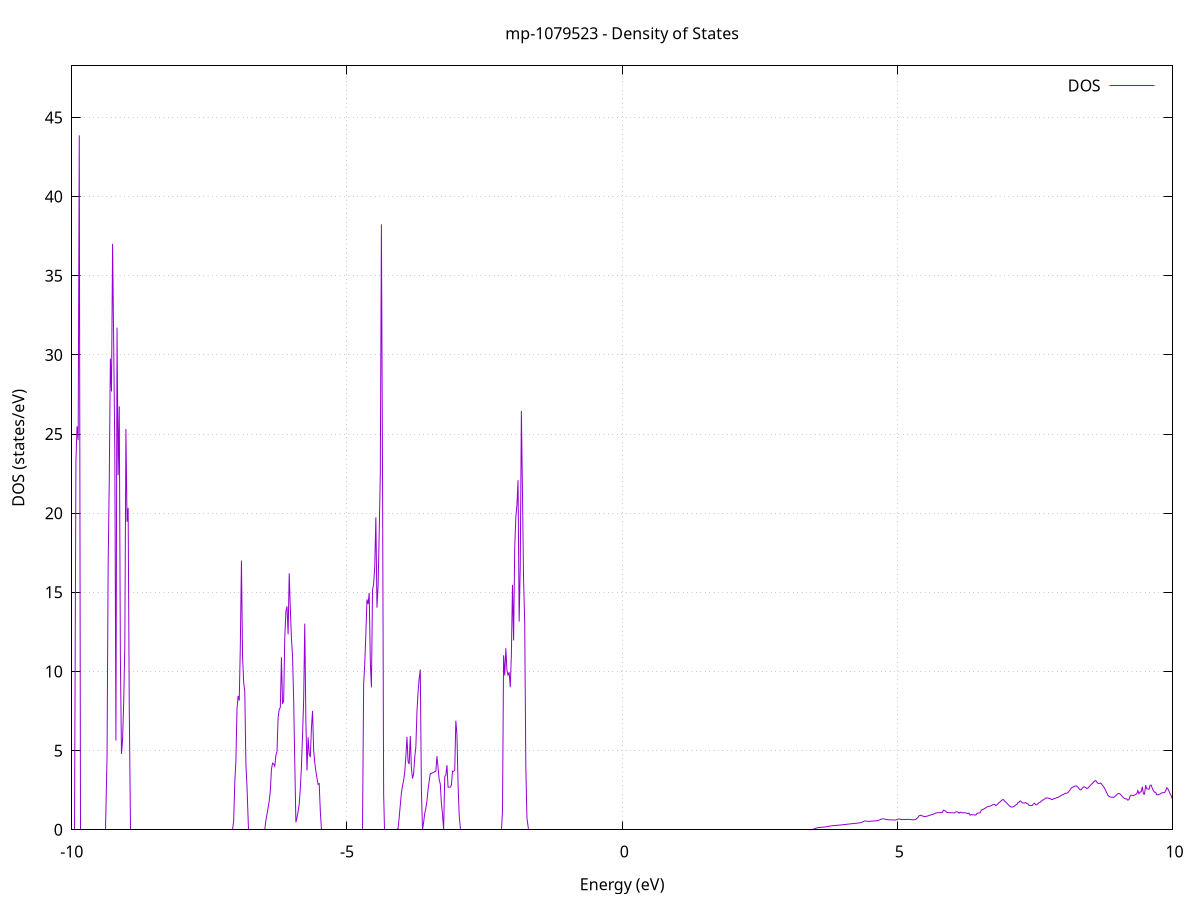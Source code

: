 set title 'mp-1079523 - Density of States'
set xlabel 'Energy (eV)'
set ylabel 'DOS (states/eV)'
set grid
set xrange [-10:10]
set yrange [0:48.259]
set xzeroaxis lt -1
set terminal png size 800,600
set output 'mp-1079523_dos_gnuplot.png'
plot '-' using 1:2 with lines title 'DOS'
-23.286300 0.000000
-23.266100 0.000000
-23.245900 0.000000
-23.225800 0.000000
-23.205600 0.000000
-23.185400 0.000000
-23.165200 0.000000
-23.145000 0.000000
-23.124800 0.000000
-23.104700 0.000000
-23.084500 0.000000
-23.064300 0.000000
-23.044100 0.000000
-23.023900 0.000000
-23.003700 0.000000
-22.983600 0.000000
-22.963400 0.000000
-22.943200 0.000000
-22.923000 0.000000
-22.902800 0.000000
-22.882600 0.000000
-22.862400 0.000000
-22.842300 0.000000
-22.822100 0.000000
-22.801900 0.000000
-22.781700 0.000000
-22.761500 0.000000
-22.741300 0.000000
-22.721200 0.000000
-22.701000 0.000000
-22.680800 0.000000
-22.660600 0.000000
-22.640400 0.000000
-22.620200 0.000000
-22.600100 0.000000
-22.579900 0.000000
-22.559700 0.000000
-22.539500 0.000000
-22.519300 0.000000
-22.499100 0.000000
-22.479000 0.000000
-22.458800 0.000000
-22.438600 0.000000
-22.418400 0.000000
-22.398200 0.000000
-22.378000 0.000000
-22.357900 0.000000
-22.337700 0.000000
-22.317500 0.000000
-22.297300 0.000000
-22.277100 0.000000
-22.256900 0.000000
-22.236800 0.000000
-22.216600 0.000000
-22.196400 0.000000
-22.176200 0.000000
-22.156000 0.000000
-22.135800 0.000000
-22.115700 0.000000
-22.095500 0.000000
-22.075300 0.000000
-22.055100 0.000000
-22.034900 0.000000
-22.014700 0.000000
-21.994500 0.000000
-21.974400 0.000000
-21.954200 0.000000
-21.934000 0.000000
-21.913800 0.000000
-21.893600 0.000000
-21.873400 0.000000
-21.853300 0.000000
-21.833100 0.000000
-21.812900 0.000000
-21.792700 0.000000
-21.772500 0.000000
-21.752300 0.000000
-21.732200 0.000000
-21.712000 0.000000
-21.691800 0.000000
-21.671600 0.000000
-21.651400 0.000000
-21.631200 0.000000
-21.611100 0.000000
-21.590900 0.000000
-21.570700 0.000000
-21.550500 0.000000
-21.530300 0.000000
-21.510100 0.000000
-21.490000 0.000000
-21.469800 0.000000
-21.449600 0.211000
-21.429400 6.066300
-21.409200 12.616200
-21.389000 24.494700
-21.368900 66.266700
-21.348700 9.646300
-21.328500 0.000000
-21.308300 0.000000
-21.288100 0.000000
-21.267900 0.000000
-21.247800 0.000000
-21.227600 0.000000
-21.207400 0.000000
-21.187200 0.000000
-21.167000 0.000000
-21.146800 0.000000
-21.126600 0.000000
-21.106500 0.000000
-21.086300 0.000000
-21.066100 0.000000
-21.045900 0.000000
-21.025700 26.030100
-21.005500 40.804500
-20.985400 0.000000
-20.965200 0.000000
-20.945000 0.000000
-20.924800 0.000000
-20.904600 0.000000
-20.884400 0.000000
-20.864300 0.000000
-20.844100 0.000000
-20.823900 0.000000
-20.803700 0.000000
-20.783500 0.000000
-20.763300 0.000000
-20.743200 0.000000
-20.723000 0.000000
-20.702800 0.000000
-20.682600 0.000000
-20.662400 0.000000
-20.642200 0.000000
-20.622100 0.000000
-20.601900 0.000000
-20.581700 17.194400
-20.561500 79.874900
-20.541300 0.000000
-20.521100 0.000000
-20.501000 0.000000
-20.480800 0.000000
-20.460600 0.000000
-20.440400 0.000000
-20.420200 0.000000
-20.400000 0.000000
-20.379900 0.000000
-20.359700 0.000000
-20.339500 0.000000
-20.319300 0.000000
-20.299100 0.000000
-20.278900 15.140600
-20.258700 29.207700
-20.238600 37.975900
-20.218400 0.000000
-20.198200 0.000000
-20.178000 0.000000
-20.157800 0.000000
-20.137600 0.000000
-20.117500 0.000000
-20.097300 0.000000
-20.077100 0.000000
-20.056900 0.000000
-20.036700 0.000000
-20.016500 0.000000
-19.996400 0.000000
-19.976200 0.000000
-19.956000 0.000000
-19.935800 0.000000
-19.915600 0.000000
-19.895400 0.000000
-19.875300 0.000000
-19.855100 0.000000
-19.834900 0.000000
-19.814700 0.000000
-19.794500 0.000000
-19.774300 0.000000
-19.754200 0.000000
-19.734000 0.000000
-19.713800 0.000000
-19.693600 0.000000
-19.673400 0.000000
-19.653200 0.000000
-19.633100 0.000000
-19.612900 0.000000
-19.592700 0.000000
-19.572500 0.000000
-19.552300 0.000000
-19.532100 0.000000
-19.512000 0.000000
-19.491800 0.000000
-19.471600 0.000000
-19.451400 0.000000
-19.431200 0.000000
-19.411000 0.000000
-19.390900 0.000000
-19.370700 0.000000
-19.350500 0.000000
-19.330300 0.000000
-19.310100 0.000000
-19.289900 0.000000
-19.269700 0.000000
-19.249600 0.000000
-19.229400 0.000000
-19.209200 0.000000
-19.189000 0.000000
-19.168800 0.000000
-19.148600 0.000000
-19.128500 0.000000
-19.108300 0.000000
-19.088100 0.000000
-19.067900 0.000000
-19.047700 0.000000
-19.027500 0.000000
-19.007400 0.000000
-18.987200 0.000000
-18.967000 0.000000
-18.946800 0.000000
-18.926600 0.000000
-18.906400 0.000000
-18.886300 0.000000
-18.866100 0.000000
-18.845900 0.000000
-18.825700 0.000000
-18.805500 0.000000
-18.785300 0.000000
-18.765200 0.000000
-18.745000 0.000000
-18.724800 0.000000
-18.704600 0.000000
-18.684400 0.000000
-18.664200 0.000000
-18.644100 0.000000
-18.623900 0.000000
-18.603700 0.000000
-18.583500 0.000000
-18.563300 0.000000
-18.543100 0.000000
-18.523000 0.000000
-18.502800 0.000000
-18.482600 0.000000
-18.462400 0.000000
-18.442200 0.000000
-18.422000 0.000000
-18.401800 0.000000
-18.381700 0.000000
-18.361500 0.000000
-18.341300 0.000000
-18.321100 0.000000
-18.300900 0.000000
-18.280700 0.000000
-18.260600 0.000000
-18.240400 0.000000
-18.220200 0.000000
-18.200000 0.000000
-18.179800 0.000000
-18.159600 0.000000
-18.139500 0.000000
-18.119300 0.000000
-18.099100 0.000000
-18.078900 0.000000
-18.058700 0.000000
-18.038500 0.000000
-18.018400 0.000000
-17.998200 0.000000
-17.978000 0.000000
-17.957800 0.000000
-17.937600 0.000000
-17.917400 0.000000
-17.897300 0.000000
-17.877100 0.000000
-17.856900 0.000000
-17.836700 0.000000
-17.816500 0.000000
-17.796300 0.000000
-17.776200 0.000000
-17.756000 0.000000
-17.735800 0.000000
-17.715600 0.000000
-17.695400 0.000000
-17.675200 0.000000
-17.655100 0.000000
-17.634900 0.000000
-17.614700 0.000000
-17.594500 0.000000
-17.574300 0.000000
-17.554100 0.000000
-17.533900 0.000000
-17.513800 0.000000
-17.493600 0.000000
-17.473400 0.000000
-17.453200 0.000000
-17.433000 0.000000
-17.412800 0.000000
-17.392700 0.000000
-17.372500 0.000000
-17.352300 0.000000
-17.332100 0.000000
-17.311900 0.000000
-17.291700 0.000000
-17.271600 0.000000
-17.251400 0.000000
-17.231200 0.000000
-17.211000 0.000000
-17.190800 0.000000
-17.170600 0.000000
-17.150500 0.000000
-17.130300 0.000000
-17.110100 0.000000
-17.089900 0.000000
-17.069700 0.000000
-17.049500 0.000000
-17.029400 0.000000
-17.009200 0.000000
-16.989000 0.000000
-16.968800 0.000000
-16.948600 0.000000
-16.928400 0.000000
-16.908300 0.000000
-16.888100 0.000000
-16.867900 0.000000
-16.847700 0.000000
-16.827500 0.000000
-16.807300 0.000000
-16.787200 0.000000
-16.767000 0.000000
-16.746800 0.000000
-16.726600 0.000000
-16.706400 0.000000
-16.686200 0.000000
-16.666000 0.000000
-16.645900 0.000000
-16.625700 0.000000
-16.605500 0.000000
-16.585300 0.000000
-16.565100 0.000000
-16.544900 0.000000
-16.524800 0.000000
-16.504600 0.000000
-16.484400 0.000000
-16.464200 0.000000
-16.444000 0.000000
-16.423800 0.000000
-16.403700 0.000000
-16.383500 0.000000
-16.363300 0.000000
-16.343100 0.000000
-16.322900 0.000000
-16.302700 0.000000
-16.282600 0.000000
-16.262400 0.000000
-16.242200 0.000000
-16.222000 0.000000
-16.201800 0.000000
-16.181600 0.000000
-16.161500 0.000000
-16.141300 0.000000
-16.121100 0.000000
-16.100900 0.000000
-16.080700 0.000000
-16.060500 0.000000
-16.040400 0.000000
-16.020200 0.000000
-16.000000 0.000000
-15.979800 0.000000
-15.959600 0.000000
-15.939400 0.000000
-15.919300 0.000000
-15.899100 0.000000
-15.878900 0.000000
-15.858700 0.000000
-15.838500 0.000000
-15.818300 0.000000
-15.798100 0.000000
-15.778000 0.000000
-15.757800 0.000000
-15.737600 0.000000
-15.717400 0.000000
-15.697200 0.000000
-15.677000 0.000000
-15.656900 0.000000
-15.636700 0.000000
-15.616500 0.000000
-15.596300 0.000000
-15.576100 0.000000
-15.555900 0.000000
-15.535800 0.000000
-15.515600 0.000000
-15.495400 0.000000
-15.475200 0.000000
-15.455000 0.000000
-15.434800 0.000000
-15.414700 0.000000
-15.394500 0.000000
-15.374300 0.000000
-15.354100 0.000000
-15.333900 0.000000
-15.313700 0.000000
-15.293600 0.000000
-15.273400 0.000000
-15.253200 0.000000
-15.233000 0.000000
-15.212800 0.000000
-15.192600 0.000000
-15.172500 0.000000
-15.152300 0.000000
-15.132100 0.000000
-15.111900 0.000000
-15.091700 0.000000
-15.071500 0.000000
-15.051400 0.000000
-15.031200 0.000000
-15.011000 0.000000
-14.990800 0.000000
-14.970600 0.000000
-14.950400 0.000000
-14.930200 0.000000
-14.910100 0.000000
-14.889900 0.000000
-14.869700 0.000000
-14.849500 0.000000
-14.829300 0.000000
-14.809100 0.000000
-14.789000 0.000000
-14.768800 0.000000
-14.748600 0.000000
-14.728400 0.000000
-14.708200 0.000000
-14.688000 0.000000
-14.667900 0.000000
-14.647700 0.000000
-14.627500 0.000000
-14.607300 0.000000
-14.587100 0.000000
-14.566900 0.000000
-14.546800 0.000000
-14.526600 0.000000
-14.506400 0.000000
-14.486200 0.000000
-14.466000 0.000000
-14.445800 0.000000
-14.425700 0.000000
-14.405500 0.000000
-14.385300 0.000000
-14.365100 0.000000
-14.344900 0.000000
-14.324700 0.000000
-14.304600 0.000000
-14.284400 0.000000
-14.264200 0.000000
-14.244000 0.000000
-14.223800 0.000000
-14.203600 0.000000
-14.183500 0.000000
-14.163300 0.000000
-14.143100 0.000000
-14.122900 0.000000
-14.102700 0.000000
-14.082500 0.000000
-14.062400 0.000000
-14.042200 0.000000
-14.022000 0.000000
-14.001800 0.000000
-13.981600 0.000000
-13.961400 0.000000
-13.941200 0.000000
-13.921100 0.000000
-13.900900 0.000000
-13.880700 0.000000
-13.860500 0.000000
-13.840300 0.000000
-13.820100 0.000000
-13.800000 0.000000
-13.779800 0.000000
-13.759600 0.000000
-13.739400 0.000000
-13.719200 0.000000
-13.699000 0.000000
-13.678900 0.000000
-13.658700 0.000000
-13.638500 0.000000
-13.618300 0.000000
-13.598100 0.000000
-13.577900 0.000000
-13.557800 0.000000
-13.537600 0.000000
-13.517400 0.000000
-13.497200 0.000000
-13.477000 0.000000
-13.456800 0.000000
-13.436700 0.000000
-13.416500 0.000000
-13.396300 0.000000
-13.376100 0.000000
-13.355900 0.000000
-13.335700 0.000000
-13.315600 0.000000
-13.295400 0.000000
-13.275200 0.000000
-13.255000 0.000000
-13.234800 0.000000
-13.214600 0.000000
-13.194500 0.000000
-13.174300 0.000000
-13.154100 0.000000
-13.133900 0.000000
-13.113700 0.000000
-13.093500 0.000000
-13.073300 0.000000
-13.053200 0.000000
-13.033000 0.000000
-13.012800 0.000000
-12.992600 0.000000
-12.972400 0.000000
-12.952200 0.000000
-12.932100 0.000000
-12.911900 0.000000
-12.891700 0.000000
-12.871500 0.000000
-12.851300 0.000000
-12.831100 0.000000
-12.811000 0.000000
-12.790800 0.000000
-12.770600 0.000000
-12.750400 0.000000
-12.730200 0.000000
-12.710000 0.000000
-12.689900 0.000000
-12.669700 0.000000
-12.649500 0.000000
-12.629300 0.000000
-12.609100 0.000000
-12.588900 0.000000
-12.568800 0.000000
-12.548600 0.000000
-12.528400 0.000000
-12.508200 0.000000
-12.488000 0.000000
-12.467800 0.000000
-12.447700 0.000000
-12.427500 0.000000
-12.407300 0.000000
-12.387100 0.000000
-12.366900 0.000000
-12.346700 0.000000
-12.326600 0.000000
-12.306400 0.000000
-12.286200 0.000000
-12.266000 0.000000
-12.245800 0.000000
-12.225600 0.000000
-12.205400 0.000000
-12.185300 0.000000
-12.165100 0.000000
-12.144900 0.000000
-12.124700 0.000000
-12.104500 0.000000
-12.084300 0.000000
-12.064200 0.000000
-12.044000 0.000000
-12.023800 0.000000
-12.003600 0.000000
-11.983400 0.000000
-11.963200 0.000000
-11.943100 0.000000
-11.922900 0.000000
-11.902700 0.000000
-11.882500 0.000000
-11.862300 0.000000
-11.842100 0.000000
-11.822000 0.000000
-11.801800 0.000000
-11.781600 0.000000
-11.761400 0.000000
-11.741200 0.000000
-11.721000 0.000000
-11.700900 0.000000
-11.680700 0.000000
-11.660500 0.000000
-11.640300 0.000000
-11.620100 0.000000
-11.599900 0.000000
-11.579800 0.000000
-11.559600 0.000000
-11.539400 0.000000
-11.519200 0.000000
-11.499000 0.000000
-11.478800 0.000000
-11.458700 0.000000
-11.438500 0.000000
-11.418300 0.000000
-11.398100 0.000000
-11.377900 0.000000
-11.357700 0.000000
-11.337500 0.000000
-11.317400 0.000000
-11.297200 0.000000
-11.277000 0.000000
-11.256800 0.000000
-11.236600 0.000000
-11.216400 0.000000
-11.196300 0.000000
-11.176100 0.000000
-11.155900 0.000000
-11.135700 0.000000
-11.115500 0.000000
-11.095300 0.000000
-11.075200 0.000000
-11.055000 0.000000
-11.034800 0.000000
-11.014600 0.000000
-10.994400 0.000000
-10.974200 0.000000
-10.954100 0.000000
-10.933900 0.000000
-10.913700 0.000000
-10.893500 0.000000
-10.873300 0.000000
-10.853100 0.000000
-10.833000 0.000000
-10.812800 0.000000
-10.792600 0.000000
-10.772400 0.000000
-10.752200 0.000000
-10.732000 0.000000
-10.711900 0.000000
-10.691700 0.000000
-10.671500 0.000000
-10.651300 0.000000
-10.631100 0.000000
-10.610900 0.000000
-10.590800 0.000000
-10.570600 0.000000
-10.550400 0.000000
-10.530200 0.000000
-10.510000 0.000000
-10.489800 0.000000
-10.469600 0.000000
-10.449500 0.000000
-10.429300 0.000000
-10.409100 0.000000
-10.388900 0.000000
-10.368700 0.000000
-10.348500 0.000000
-10.328400 0.000000
-10.308200 0.000000
-10.288000 0.000000
-10.267800 0.000000
-10.247600 0.000000
-10.227400 0.000000
-10.207300 0.000000
-10.187100 0.000000
-10.166900 0.000000
-10.146700 0.000000
-10.126500 0.000000
-10.106300 0.000000
-10.086200 0.000000
-10.066000 0.000000
-10.045800 0.000000
-10.025600 0.000000
-10.005400 0.000000
-9.985200 0.000000
-9.965100 0.000000
-9.944900 0.000000
-9.924700 23.316700
-9.904500 25.484100
-9.884300 24.626300
-9.864100 43.871500
-9.844000 0.000000
-9.823800 0.000000
-9.803600 0.000000
-9.783400 0.000000
-9.763200 0.000000
-9.743000 0.000000
-9.722900 0.000000
-9.702700 0.000000
-9.682500 0.000000
-9.662300 0.000000
-9.642100 0.000000
-9.621900 0.000000
-9.601700 0.000000
-9.581600 0.000000
-9.561400 0.000000
-9.541200 0.000000
-9.521000 0.000000
-9.500800 0.000000
-9.480600 0.000000
-9.460500 0.000000
-9.440300 0.000000
-9.420100 0.000000
-9.399900 0.000000
-9.379700 0.000000
-9.359500 4.625400
-9.339400 16.690800
-9.319200 22.074300
-9.299000 29.770600
-9.278800 27.687700
-9.258600 37.020100
-9.238400 30.623400
-9.218300 23.902500
-9.198100 5.641800
-9.177900 31.725800
-9.157700 22.407200
-9.137500 26.751300
-9.117300 10.965400
-9.097200 4.788700
-9.077000 5.737300
-9.056800 8.050200
-9.036600 11.655700
-9.016400 25.320300
-8.996200 19.458000
-8.976100 20.339300
-8.955900 7.830600
-8.935700 0.000000
-8.915500 0.000000
-8.895300 0.000000
-8.875100 0.000000
-8.855000 0.000000
-8.834800 0.000000
-8.814600 0.000000
-8.794400 0.000000
-8.774200 0.000000
-8.754000 0.000000
-8.733900 0.000000
-8.713700 0.000000
-8.693500 0.000000
-8.673300 0.000000
-8.653100 0.000000
-8.632900 0.000000
-8.612700 0.000000
-8.592600 0.000000
-8.572400 0.000000
-8.552200 0.000000
-8.532000 0.000000
-8.511800 0.000000
-8.491600 0.000000
-8.471500 0.000000
-8.451300 0.000000
-8.431100 0.000000
-8.410900 0.000000
-8.390700 0.000000
-8.370500 0.000000
-8.350400 0.000000
-8.330200 0.000000
-8.310000 0.000000
-8.289800 0.000000
-8.269600 0.000000
-8.249400 0.000000
-8.229300 0.000000
-8.209100 0.000000
-8.188900 0.000000
-8.168700 0.000000
-8.148500 0.000000
-8.128300 0.000000
-8.108200 0.000000
-8.088000 0.000000
-8.067800 0.000000
-8.047600 0.000000
-8.027400 0.000000
-8.007200 0.000000
-7.987100 0.000000
-7.966900 0.000000
-7.946700 0.000000
-7.926500 0.000000
-7.906300 0.000000
-7.886100 0.000000
-7.866000 0.000000
-7.845800 0.000000
-7.825600 0.000000
-7.805400 0.000000
-7.785200 0.000000
-7.765000 0.000000
-7.744800 0.000000
-7.724700 0.000000
-7.704500 0.000000
-7.684300 0.000000
-7.664100 0.000000
-7.643900 0.000000
-7.623700 0.000000
-7.603600 0.000000
-7.583400 0.000000
-7.563200 0.000000
-7.543000 0.000000
-7.522800 0.000000
-7.502600 0.000000
-7.482500 0.000000
-7.462300 0.000000
-7.442100 0.000000
-7.421900 0.000000
-7.401700 0.000000
-7.381500 0.000000
-7.361400 0.000000
-7.341200 0.000000
-7.321000 0.000000
-7.300800 0.000000
-7.280600 0.000000
-7.260400 0.000000
-7.240300 0.000000
-7.220100 0.000000
-7.199900 0.000000
-7.179700 0.000000
-7.159500 0.000000
-7.139300 0.000000
-7.119200 0.000000
-7.099000 0.000000
-7.078800 0.000000
-7.058600 0.568000
-7.038400 2.999900
-7.018200 4.367700
-6.998100 7.631600
-6.977900 8.456000
-6.957700 8.166700
-6.937500 11.644000
-6.917300 17.007800
-6.897100 10.911000
-6.876900 9.317400
-6.856800 8.736400
-6.836600 4.163500
-6.816400 2.697100
-6.796200 0.000000
-6.776000 0.000000
-6.755800 0.000000
-6.735700 0.000000
-6.715500 0.000000
-6.695300 0.000000
-6.675100 0.000000
-6.654900 0.000000
-6.634700 0.000000
-6.614600 0.000000
-6.594400 0.000000
-6.574200 0.000000
-6.554000 0.000000
-6.533800 0.000000
-6.513600 0.000000
-6.493500 0.014000
-6.473300 0.601200
-6.453100 0.998700
-6.432900 1.385500
-6.412700 1.826000
-6.392500 2.475200
-6.372400 3.818000
-6.352200 4.209500
-6.332000 4.157300
-6.311800 4.020900
-6.291600 4.693100
-6.271400 4.953300
-6.251300 7.084400
-6.231100 7.598900
-6.210900 7.728800
-6.190700 10.891800
-6.170500 7.953600
-6.150300 8.150100
-6.130200 12.123800
-6.110000 13.768900
-6.089800 14.118300
-6.069600 12.350200
-6.049400 16.198000
-6.029200 13.985800
-6.009000 12.085600
-5.988900 10.979000
-5.968700 8.240900
-5.948500 4.264300
-5.928300 0.477400
-5.908100 0.760300
-5.887900 1.165500
-5.867800 1.617600
-5.847600 2.615000
-5.827400 4.005200
-5.807200 5.987100
-5.787000 8.195600
-5.766800 13.018300
-5.746700 6.925500
-5.726500 3.742200
-5.706300 5.841600
-5.686100 4.782200
-5.665900 4.590700
-5.645700 6.422900
-5.625600 7.508200
-5.605400 5.051400
-5.585200 4.223000
-5.565000 3.700200
-5.544800 3.257800
-5.524600 2.869200
-5.504500 2.915300
-5.484300 1.156200
-5.464100 0.060700
-5.443900 0.000000
-5.423700 0.000000
-5.403500 0.000000
-5.383400 0.000000
-5.363200 0.000000
-5.343000 0.000000
-5.322800 0.000000
-5.302600 0.000000
-5.282400 0.000000
-5.262300 0.000000
-5.242100 0.000000
-5.221900 0.000000
-5.201700 0.000000
-5.181500 0.000000
-5.161300 0.000000
-5.141100 0.000000
-5.121000 0.000000
-5.100800 0.000000
-5.080600 0.000000
-5.060400 0.000000
-5.040200 0.000000
-5.020000 0.000000
-4.999900 0.000000
-4.979700 0.000000
-4.959500 0.000000
-4.939300 0.000000
-4.919100 0.000000
-4.898900 0.000000
-4.878800 0.000000
-4.858600 0.000000
-4.838400 0.000000
-4.818200 0.000000
-4.798000 0.000000
-4.777800 0.000000
-4.757700 0.000000
-4.737500 0.000000
-4.717300 0.000000
-4.697100 9.197800
-4.676900 10.481800
-4.656700 12.390700
-4.636600 14.550000
-4.616400 14.255100
-4.596200 14.966500
-4.576000 10.621700
-4.555800 8.996500
-4.535600 15.151500
-4.515500 15.523900
-4.495300 16.653000
-4.475100 19.737200
-4.454900 14.031500
-4.434700 15.406100
-4.414500 18.700200
-4.394400 22.485500
-4.374200 38.248400
-4.354000 22.616400
-4.333800 2.323100
-4.313600 0.000000
-4.293400 0.000000
-4.273200 0.000000
-4.253100 0.000000
-4.232900 0.000000
-4.212700 0.000000
-4.192500 0.000000
-4.172300 0.000000
-4.152100 0.000000
-4.132000 0.000000
-4.111800 0.000000
-4.091600 0.000000
-4.071400 0.071100
-4.051200 0.774000
-4.031000 1.575600
-4.010900 2.320800
-3.990700 2.788700
-3.970500 3.108800
-3.950300 3.645600
-3.930100 4.601700
-3.909900 5.861900
-3.889800 4.313400
-3.869600 4.148500
-3.849400 5.918500
-3.829200 3.887400
-3.809000 3.240700
-3.788800 3.541100
-3.768700 4.577800
-3.748500 5.229300
-3.728300 7.450300
-3.708100 8.715400
-3.687900 9.552800
-3.667700 10.116000
-3.647600 2.522300
-3.627400 0.000000
-3.607200 0.470300
-3.587000 1.035300
-3.566800 1.375500
-3.546600 1.815900
-3.526500 2.551400
-3.506300 3.077000
-3.486100 3.548900
-3.465900 3.564100
-3.445700 3.597200
-3.425500 3.624900
-3.405400 3.671900
-3.385200 3.699400
-3.365000 4.646300
-3.344800 3.935900
-3.324600 3.171800
-3.304400 2.891500
-3.284200 1.660400
-3.264100 0.995500
-3.243900 0.000000
-3.223700 3.357600
-3.203500 3.457200
-3.183300 4.082100
-3.163100 2.690200
-3.143000 2.693400
-3.122800 2.696500
-3.102600 2.808800
-3.082400 3.701800
-3.062200 3.692700
-3.042000 3.764600
-3.021900 6.889500
-3.001700 6.027100
-2.981500 2.885100
-2.961300 0.922300
-2.941100 0.000000
-2.920900 0.000000
-2.900800 0.000000
-2.880600 0.000000
-2.860400 0.000000
-2.840200 0.000000
-2.820000 0.000000
-2.799800 0.000000
-2.779700 0.000000
-2.759500 0.000000
-2.739300 0.000000
-2.719100 0.000000
-2.698900 0.000000
-2.678700 0.000000
-2.658600 0.000000
-2.638400 0.000000
-2.618200 0.000000
-2.598000 0.000000
-2.577800 0.000000
-2.557600 0.000000
-2.537500 0.000000
-2.517300 0.000000
-2.497100 0.000000
-2.476900 0.000000
-2.456700 0.000000
-2.436500 0.000000
-2.416300 0.000000
-2.396200 0.000000
-2.376000 0.000000
-2.355800 0.000000
-2.335600 0.000000
-2.315400 0.000000
-2.295200 0.000000
-2.275100 0.000000
-2.254900 0.000000
-2.234700 0.000000
-2.214500 0.000000
-2.194300 0.000000
-2.174100 1.161500
-2.154000 11.024500
-2.133800 9.748800
-2.113600 11.470800
-2.093400 10.080400
-2.073200 9.774200
-2.053000 9.948800
-2.032900 9.008300
-2.012700 11.074900
-1.992500 15.477200
-1.972300 11.966100
-1.952100 17.774300
-1.931900 19.745000
-1.911800 20.509300
-1.891600 22.083900
-1.871400 13.151100
-1.851200 16.677700
-1.831000 26.459600
-1.810800 21.252600
-1.790700 15.697900
-1.770500 13.151500
-1.750300 4.010400
-1.730100 0.753300
-1.709900 0.000000
-1.689700 0.000000
-1.669600 0.000000
-1.649400 0.000000
-1.629200 0.000000
-1.609000 0.000000
-1.588800 0.000000
-1.568600 0.000000
-1.548400 0.000000
-1.528300 0.000000
-1.508100 0.000000
-1.487900 0.000000
-1.467700 0.000000
-1.447500 0.000000
-1.427300 0.000000
-1.407200 0.000000
-1.387000 0.000000
-1.366800 0.000000
-1.346600 0.000000
-1.326400 0.000000
-1.306200 0.000000
-1.286100 0.000000
-1.265900 0.000000
-1.245700 0.000000
-1.225500 0.000000
-1.205300 0.000000
-1.185100 0.000000
-1.165000 0.000000
-1.144800 0.000000
-1.124600 0.000000
-1.104400 0.000000
-1.084200 0.000000
-1.064000 0.000000
-1.043900 0.000000
-1.023700 0.000000
-1.003500 0.000000
-0.983300 0.000000
-0.963100 0.000000
-0.942900 0.000000
-0.922800 0.000000
-0.902600 0.000000
-0.882400 0.000000
-0.862200 0.000000
-0.842000 0.000000
-0.821800 0.000000
-0.801700 0.000000
-0.781500 0.000000
-0.761300 0.000000
-0.741100 0.000000
-0.720900 0.000000
-0.700700 0.000000
-0.680500 0.000000
-0.660400 0.000000
-0.640200 0.000000
-0.620000 0.000000
-0.599800 0.000000
-0.579600 0.000000
-0.559400 0.000000
-0.539300 0.000000
-0.519100 0.000000
-0.498900 0.000000
-0.478700 0.000000
-0.458500 0.000000
-0.438300 0.000000
-0.418200 0.000000
-0.398000 0.000000
-0.377800 0.000000
-0.357600 0.000000
-0.337400 0.000000
-0.317200 0.000000
-0.297100 0.000000
-0.276900 0.000000
-0.256700 0.000000
-0.236500 0.000000
-0.216300 0.000000
-0.196100 0.000000
-0.176000 0.000000
-0.155800 0.000000
-0.135600 0.000000
-0.115400 0.000000
-0.095200 0.000000
-0.075000 0.000000
-0.054900 0.000000
-0.034700 0.000000
-0.014500 0.000000
0.005700 0.000000
0.025900 0.000000
0.046100 0.000000
0.066200 0.000000
0.086400 0.000000
0.106600 0.000000
0.126800 0.000000
0.147000 0.000000
0.167200 0.000000
0.187400 0.000000
0.207500 0.000000
0.227700 0.000000
0.247900 0.000000
0.268100 0.000000
0.288300 0.000000
0.308500 0.000000
0.328600 0.000000
0.348800 0.000000
0.369000 0.000000
0.389200 0.000000
0.409400 0.000000
0.429600 0.000000
0.449700 0.000000
0.469900 0.000000
0.490100 0.000000
0.510300 0.000000
0.530500 0.000000
0.550700 0.000000
0.570800 0.000000
0.591000 0.000000
0.611200 0.000000
0.631400 0.000000
0.651600 0.000000
0.671800 0.000000
0.691900 0.000000
0.712100 0.000000
0.732300 0.000000
0.752500 0.000000
0.772700 0.000000
0.792900 0.000000
0.813000 0.000000
0.833200 0.000000
0.853400 0.000000
0.873600 0.000000
0.893800 0.000000
0.914000 0.000000
0.934100 0.000000
0.954300 0.000000
0.974500 0.000000
0.994700 0.000000
1.014900 0.000000
1.035100 0.000000
1.055300 0.000000
1.075400 0.000000
1.095600 0.000000
1.115800 0.000000
1.136000 0.000000
1.156200 0.000000
1.176400 0.000000
1.196500 0.000000
1.216700 0.000000
1.236900 0.000000
1.257100 0.000000
1.277300 0.000000
1.297500 0.000000
1.317600 0.000000
1.337800 0.000000
1.358000 0.000000
1.378200 0.000000
1.398400 0.000000
1.418600 0.000000
1.438700 0.000000
1.458900 0.000000
1.479100 0.000000
1.499300 0.000000
1.519500 0.000000
1.539700 0.000000
1.559800 0.000000
1.580000 0.000000
1.600200 0.000000
1.620400 0.000000
1.640600 0.000000
1.660800 0.000000
1.680900 0.000000
1.701100 0.000000
1.721300 0.000000
1.741500 0.000000
1.761700 0.000000
1.781900 0.000000
1.802000 0.000000
1.822200 0.000000
1.842400 0.000000
1.862600 0.000000
1.882800 0.000000
1.903000 0.000000
1.923100 0.000000
1.943300 0.000000
1.963500 0.000000
1.983700 0.000000
2.003900 0.000000
2.024100 0.000000
2.044300 0.000000
2.064400 0.000000
2.084600 0.000000
2.104800 0.000000
2.125000 0.000000
2.145200 0.000000
2.165400 0.000000
2.185500 0.000000
2.205700 0.000000
2.225900 0.000000
2.246100 0.000000
2.266300 0.000000
2.286500 0.000000
2.306600 0.000000
2.326800 0.000000
2.347000 0.000000
2.367200 0.000000
2.387400 0.000000
2.407600 0.000000
2.427700 0.000000
2.447900 0.000000
2.468100 0.000000
2.488300 0.000000
2.508500 0.000000
2.528700 0.000000
2.548800 0.000000
2.569000 0.000000
2.589200 0.000000
2.609400 0.000000
2.629600 0.000000
2.649800 0.000000
2.669900 0.000000
2.690100 0.000000
2.710300 0.000000
2.730500 0.000000
2.750700 0.000000
2.770900 0.000000
2.791000 0.000000
2.811200 0.000000
2.831400 0.000000
2.851600 0.000000
2.871800 0.000000
2.892000 0.000000
2.912200 0.000000
2.932300 0.000000
2.952500 0.000000
2.972700 0.000000
2.992900 0.000000
3.013100 0.000000
3.033300 0.000000
3.053400 0.000000
3.073600 0.000000
3.093800 0.000000
3.114000 0.000000
3.134200 0.000000
3.154400 0.000000
3.174500 0.000000
3.194700 0.000000
3.214900 0.000000
3.235100 0.000000
3.255300 0.000000
3.275500 0.000000
3.295600 0.000000
3.315800 0.000000
3.336000 0.000000
3.356200 0.000000
3.376400 0.000000
3.396600 0.000000
3.416700 0.001200
3.436900 0.008300
3.457100 0.021700
3.477300 0.041500
3.497500 0.067500
3.517700 0.095100
3.537800 0.118900
3.558000 0.136400
3.578200 0.147400
3.598400 0.152800
3.618600 0.155500
3.638800 0.160000
3.658900 0.167000
3.679100 0.176300
3.699300 0.188000
3.719500 0.200300
3.739700 0.212900
3.759900 0.225800
3.780100 0.237500
3.800200 0.247600
3.820400 0.256200
3.840600 0.263200
3.860800 0.269300
3.881000 0.275000
3.901200 0.280800
3.921300 0.286900
3.941500 0.293600
3.961700 0.300900
3.981900 0.308300
4.002100 0.316000
4.022300 0.323900
4.042400 0.331700
4.062600 0.339400
4.082800 0.347200
4.103000 0.355000
4.123200 0.363000
4.143400 0.371200
4.163500 0.379400
4.183700 0.387400
4.203900 0.395200
4.224100 0.402600
4.244300 0.409900
4.264500 0.417100
4.284600 0.424500
4.304800 0.432200
4.325000 0.440000
4.345200 0.459000
4.365400 0.492300
4.385600 0.523200
4.405700 0.551900
4.425900 0.550300
4.446100 0.542200
4.466300 0.534900
4.486500 0.531900
4.506700 0.537800
4.526800 0.543400
4.547000 0.549100
4.567200 0.554600
4.587400 0.560200
4.607600 0.565900
4.627800 0.571700
4.648000 0.589600
4.668100 0.606300
4.688300 0.640100
4.708500 0.673400
4.728700 0.688600
4.748900 0.690300
4.769100 0.677500
4.789200 0.655600
4.809400 0.643200
4.829600 0.631600
4.849800 0.629600
4.870000 0.627800
4.890200 0.625700
4.910300 0.623700
4.930500 0.619300
4.950700 0.612500
4.970900 0.623400
4.991100 0.647700
5.011300 0.674500
5.031400 0.683900
5.051600 0.668100
5.071800 0.653000
5.092000 0.643300
5.112200 0.645400
5.132400 0.647700
5.152500 0.650200
5.172700 0.652800
5.192900 0.655500
5.213100 0.656800
5.233300 0.650500
5.253500 0.643300
5.273600 0.636900
5.293800 0.634400
5.314000 0.631800
5.334200 0.649700
5.354400 0.712100
5.374600 0.780700
5.394700 0.890600
5.414900 0.893400
5.435100 0.921700
5.455300 0.863500
5.475500 0.857900
5.495700 0.828100
5.515900 0.841600
5.536000 0.858200
5.556200 0.878400
5.576400 0.901300
5.596600 0.924300
5.616800 0.949200
5.637000 0.967900
5.657100 0.984100
5.677300 1.027100
5.697500 1.058300
5.717700 1.075300
5.737900 1.081700
5.758100 1.072900
5.778200 1.073900
5.798400 1.084000
5.818600 1.099500
5.838800 1.236500
5.859000 1.210500
5.879200 1.183200
5.899300 1.096400
5.919500 1.090800
5.939700 1.082900
5.959900 1.079000
5.980100 1.073200
6.000300 1.070300
6.020400 1.068400
6.040600 1.065500
6.060800 1.127200
6.081000 1.128400
6.101200 1.118700
6.121400 1.044200
6.141500 1.108500
6.161700 1.107600
6.181900 1.064100
6.202100 1.077400
6.222300 1.074600
6.242500 1.066100
6.262600 1.043800
6.282800 1.021300
6.303000 1.051900
6.323200 0.921500
6.343400 0.956000
6.363600 0.949700
6.383800 0.951000
6.403900 0.932500
6.424100 0.931200
6.444300 1.010200
6.464500 1.057100
6.484700 1.055300
6.504900 1.077200
6.525000 1.223600
6.545200 1.287400
6.565400 1.291500
6.585600 1.343000
6.605800 1.388300
6.626000 1.434200
6.646100 1.468300
6.666300 1.490400
6.686500 1.486400
6.706700 1.528700
6.726900 1.569200
6.747100 1.591000
6.767200 1.609000
6.787400 1.526600
6.807600 1.570900
6.827800 1.632200
6.848000 1.719900
6.868200 1.770400
6.888300 1.836000
6.908500 1.900600
6.928700 1.902400
6.948900 1.816800
6.969100 1.753800
6.989300 1.680000
7.009400 1.610700
7.029600 1.534000
7.049800 1.474600
7.070000 1.437500
7.090200 1.437700
7.110400 1.460600
7.130500 1.499600
7.150700 1.559600
7.170900 1.594300
7.191100 1.715100
7.211300 1.740300
7.231500 1.825300
7.251600 1.777800
7.271800 1.696100
7.292000 1.687300
7.312200 1.691500
7.332400 1.718500
7.352600 1.656400
7.372800 1.638800
7.392900 1.542200
7.413100 1.527800
7.433300 1.525400
7.453500 1.534800
7.473700 1.641600
7.493900 1.678200
7.514000 1.579800
7.534200 1.580900
7.554400 1.650400
7.574600 1.715800
7.594800 1.739100
7.615000 1.801300
7.635100 1.865800
7.655300 1.891500
7.675500 1.945400
7.695700 2.010400
7.715900 2.005100
7.736100 2.011100
7.756200 1.974400
7.776400 1.968800
7.796600 1.931700
7.816800 1.931700
7.837000 1.951000
7.857200 1.970400
7.877300 1.994400
7.897500 2.032300
7.917700 2.046500
7.937900 2.086900
7.958100 2.127800
7.978300 2.171500
7.998400 2.206200
8.018600 2.235500
8.038800 2.281300
8.059000 2.315400
8.079200 2.305400
8.099400 2.340100
8.119500 2.438600
8.139700 2.526100
8.159900 2.638700
8.180100 2.683800
8.200300 2.716300
8.220500 2.752200
8.240700 2.771200
8.260800 2.755500
8.281000 2.689800
8.301200 2.587200
8.321400 2.526100
8.341600 2.536700
8.361800 2.619500
8.381900 2.702200
8.402100 2.710700
8.422300 2.670600
8.442500 2.609700
8.462700 2.625700
8.482900 2.708000
8.503000 2.782400
8.523200 2.867500
8.543400 2.920200
8.563600 3.006500
8.583800 3.073600
8.604000 3.116200
8.624100 3.014100
8.644300 2.945600
8.664500 2.923800
8.684700 2.943400
8.704900 2.920200
8.725100 2.815100
8.745200 2.736300
8.765400 2.622300
8.785600 2.479700
8.805800 2.335100
8.826000 2.185000
8.846200 2.113000
8.866300 2.076000
8.886500 2.058000
8.906700 2.063700
8.926900 2.038000
8.947100 2.079500
8.967300 2.159100
8.987400 2.209200
9.007600 2.280800
9.027800 2.291300
9.048000 2.256900
9.068200 2.182700
9.088400 2.095600
9.108600 2.020300
9.128700 1.973700
9.148900 1.948300
9.169100 1.949100
9.189300 1.867100
9.209500 1.915000
9.229700 2.127900
9.249800 2.189100
9.270000 2.176300
9.290200 2.150300
9.310400 2.207000
9.330600 2.235400
9.350800 2.269800
9.370900 2.474800
9.391100 2.279100
9.411300 2.382800
9.431500 2.404000
9.451700 2.720400
9.471900 2.261500
9.492000 2.251800
9.512200 2.818400
9.532400 2.583000
9.552600 2.583600
9.572800 2.555900
9.593000 2.815200
9.613100 2.819300
9.633300 2.613000
9.653500 2.455800
9.673700 2.372700
9.693900 2.368100
9.714100 2.204300
9.734200 2.212600
9.754400 2.239200
9.774600 2.259000
9.794800 2.317200
9.815000 2.334700
9.835200 2.347300
9.855300 2.348800
9.875500 2.457100
9.895700 2.654500
9.915900 2.584600
9.936100 2.439700
9.956300 2.274200
9.976500 2.138700
9.996600 1.953900
10.016800 1.843700
10.037000 1.908500
10.057200 2.072700
10.077400 2.279400
10.097600 2.299000
10.117700 2.383600
10.137900 2.296700
10.158100 2.258000
10.178300 2.299200
10.198500 2.445700
10.218700 2.672600
10.238800 2.961300
10.259000 2.729700
10.279200 2.724300
10.299400 2.630200
10.319600 2.539900
10.339800 2.451900
10.359900 2.478900
10.380100 2.383100
10.400300 2.379900
10.420500 2.436200
10.440700 2.432000
10.460900 2.428500
10.481000 2.471700
10.501200 2.407400
10.521400 2.367900
10.541600 2.412300
10.561800 2.526300
10.582000 2.451200
10.602100 2.424200
10.622300 2.451300
10.642500 2.500300
10.662700 2.466100
10.682900 2.523200
10.703100 2.626500
10.723200 2.661000
10.743400 2.654300
10.763600 2.697400
10.783800 2.742700
10.804000 2.695900
10.824200 2.618800
10.844400 2.606200
10.864500 2.498000
10.884700 2.420400
10.904900 2.405200
10.925100 2.402200
10.945300 2.389800
10.965500 2.382000
10.985600 2.382600
11.005800 2.375100
11.026000 2.364600
11.046200 2.350200
11.066400 2.311400
11.086600 2.282300
11.106700 2.284200
11.126900 2.321300
11.147100 2.392200
11.167300 2.428000
11.187500 2.503600
11.207700 2.578200
11.227800 2.610400
11.248000 2.626500
11.268200 2.617500
11.288400 2.611100
11.308600 2.540300
11.328800 2.420200
11.348900 2.368600
11.369100 2.444400
11.389300 2.537500
11.409500 2.492500
11.429700 2.624500
11.449900 2.452200
11.470000 2.318700
11.490200 2.278600
11.510400 2.300500
11.530600 2.330500
11.550800 2.295700
11.571000 2.051700
11.591100 1.895200
11.611300 1.871600
11.631500 1.902100
11.651700 1.873900
11.671900 1.920300
11.692100 1.949200
11.712300 2.004100
11.732400 1.854900
11.752600 1.655500
11.772800 1.530200
11.793000 1.534400
11.813200 1.605100
11.833400 1.622600
11.853500 1.704500
11.873700 1.832700
11.893900 2.001100
11.914100 2.307400
11.934300 2.261000
11.954500 3.339100
11.974600 2.773100
11.994800 2.790300
12.015000 2.913400
12.035200 3.073600
12.055400 3.224400
12.075600 2.920000
12.095700 2.667800
12.115900 2.476800
12.136100 2.307500
12.156300 2.295100
12.176500 2.319500
12.196700 2.322200
12.216800 2.342000
12.237000 2.353800
12.257200 2.377200
12.277400 2.496800
12.297600 2.387100
12.317800 2.618200
12.337900 2.940500
12.358100 2.995700
12.378300 3.305600
12.398500 3.906300
12.418700 3.610900
12.438900 3.182200
12.459000 3.305300
12.479200 3.205700
12.499400 3.033000
12.519600 2.922400
12.539800 2.721900
12.560000 3.129900
12.580100 3.355700
12.600300 2.967800
12.620500 2.911300
12.640700 2.985700
12.660900 3.093100
12.681100 3.125800
12.701300 3.627000
12.721400 3.673200
12.741600 4.438200
12.761800 3.951500
12.782000 3.684600
12.802200 3.651200
12.822400 3.758200
12.842500 3.904500
12.862700 3.975800
12.882900 4.094800
12.903100 3.799000
12.923300 3.771500
12.943500 3.740000
12.963600 3.605200
12.983800 3.483200
13.004000 3.438300
13.024200 3.521900
13.044400 4.168900
13.064600 4.046900
13.084700 3.642900
13.104900 4.057700
13.125100 3.514300
13.145300 3.296800
13.165500 3.231300
13.185700 3.119400
13.205800 3.048500
13.226000 2.991200
13.246200 2.856500
13.266400 2.737200
13.286600 2.698600
13.306800 2.771000
13.326900 2.866200
13.347100 3.094500
13.367300 3.586500
13.387500 3.845400
13.407700 3.620400
13.427900 3.269900
13.448000 3.241200
13.468200 3.159200
13.488400 2.933900
13.508600 3.043100
13.528800 3.103900
13.549000 3.366800
13.569200 3.315800
13.589300 3.207600
13.609500 3.246800
13.629700 3.399500
13.649900 3.554700
13.670100 3.024500
13.690300 2.727200
13.710400 2.567900
13.730600 2.597200
13.750800 2.480400
13.771000 2.387700
13.791200 2.432500
13.811400 2.460700
13.831500 2.483400
13.851700 2.675400
13.871900 2.784700
13.892100 2.933900
13.912300 3.171300
13.932500 3.212300
13.952600 2.850000
13.972800 2.779800
13.993000 2.561200
14.013200 2.468800
14.033400 2.450600
14.053600 2.545400
14.073700 2.524600
14.093900 2.423500
14.114100 2.268600
14.134300 2.162000
14.154500 2.068000
14.174700 2.010100
14.194800 2.004900
14.215000 2.129000
14.235200 2.254600
14.255400 2.451100
14.275600 2.664500
14.295800 2.564400
14.315900 2.354500
14.336100 2.239800
14.356300 2.200100
14.376500 2.253300
14.396700 2.214400
14.416900 2.337200
14.437100 2.556100
14.457200 2.570000
14.477400 2.438200
14.497600 2.219900
14.517800 1.916400
14.538000 1.766000
14.558200 1.641200
14.578300 1.582000
14.598500 1.513900
14.618700 1.410100
14.638900 1.305200
14.659100 1.176400
14.679300 1.061600
14.699400 0.959800
14.719600 0.867500
14.739800 0.741200
14.760000 0.603200
14.780200 0.523800
14.800400 0.471700
14.820500 0.427900
14.840700 0.383700
14.860900 0.338900
14.881100 0.295100
14.901300 0.257200
14.921500 0.225400
14.941600 0.197600
14.961800 0.172500
14.982000 0.150100
15.002200 0.130100
15.022400 0.111300
15.042600 0.092400
15.062700 0.074900
15.082900 0.058700
15.103100 0.044200
15.123300 0.031400
15.143500 0.020300
15.163700 0.011600
15.183800 0.006500
15.204000 0.003000
15.224200 0.000800
15.244400 0.000000
15.264600 0.000000
15.284800 0.000000
15.305000 0.000000
15.325100 0.000000
15.345300 0.000000
15.365500 0.000000
15.385700 0.000000
15.405900 0.000000
15.426100 0.000000
15.446200 0.000000
15.466400 0.000000
15.486600 0.000000
15.506800 0.000000
15.527000 0.000000
15.547200 0.000000
15.567300 0.000000
15.587500 0.000000
15.607700 0.000000
15.627900 0.000000
15.648100 0.000000
15.668300 0.000000
15.688400 0.000000
15.708600 0.000000
15.728800 0.000000
15.749000 0.000000
15.769200 0.000000
15.789400 0.000000
15.809500 0.000000
15.829700 0.000000
15.849900 0.000000
15.870100 0.000000
15.890300 0.000000
15.910500 0.000000
15.930600 0.000000
15.950800 0.000000
15.971000 0.000000
15.991200 0.000000
16.011400 0.000000
16.031600 0.000000
16.051700 0.000000
16.071900 0.000000
16.092100 0.000000
16.112300 0.000000
16.132500 0.000000
16.152700 0.000000
16.172900 0.000000
16.193000 0.000000
16.213200 0.000000
16.233400 0.000000
16.253600 0.000000
16.273800 0.000000
16.294000 0.000000
16.314100 0.000000
16.334300 0.000000
16.354500 0.000000
16.374700 0.000000
16.394900 0.000000
16.415100 0.000000
16.435200 0.000000
16.455400 0.000000
16.475600 0.000000
16.495800 0.000000
16.516000 0.000000
16.536200 0.000000
16.556300 0.000000
16.576500 0.000000
16.596700 0.000000
16.616900 0.000000
16.637100 0.000000
16.657300 0.000000
16.677400 0.000000
16.697600 0.000000
16.717800 0.000000
16.738000 0.000000
16.758200 0.000000
16.778400 0.000000
16.798500 0.000000
16.818700 0.000000
16.838900 0.000000
16.859100 0.000000
16.879300 0.000000
16.899500 0.000000
16.919600 0.000000
16.939800 0.000000
16.960000 0.000000
16.980200 0.000000
17.000400 0.000000
17.020600 0.000000
17.040800 0.000000
17.060900 0.000000
17.081100 0.000000
e
